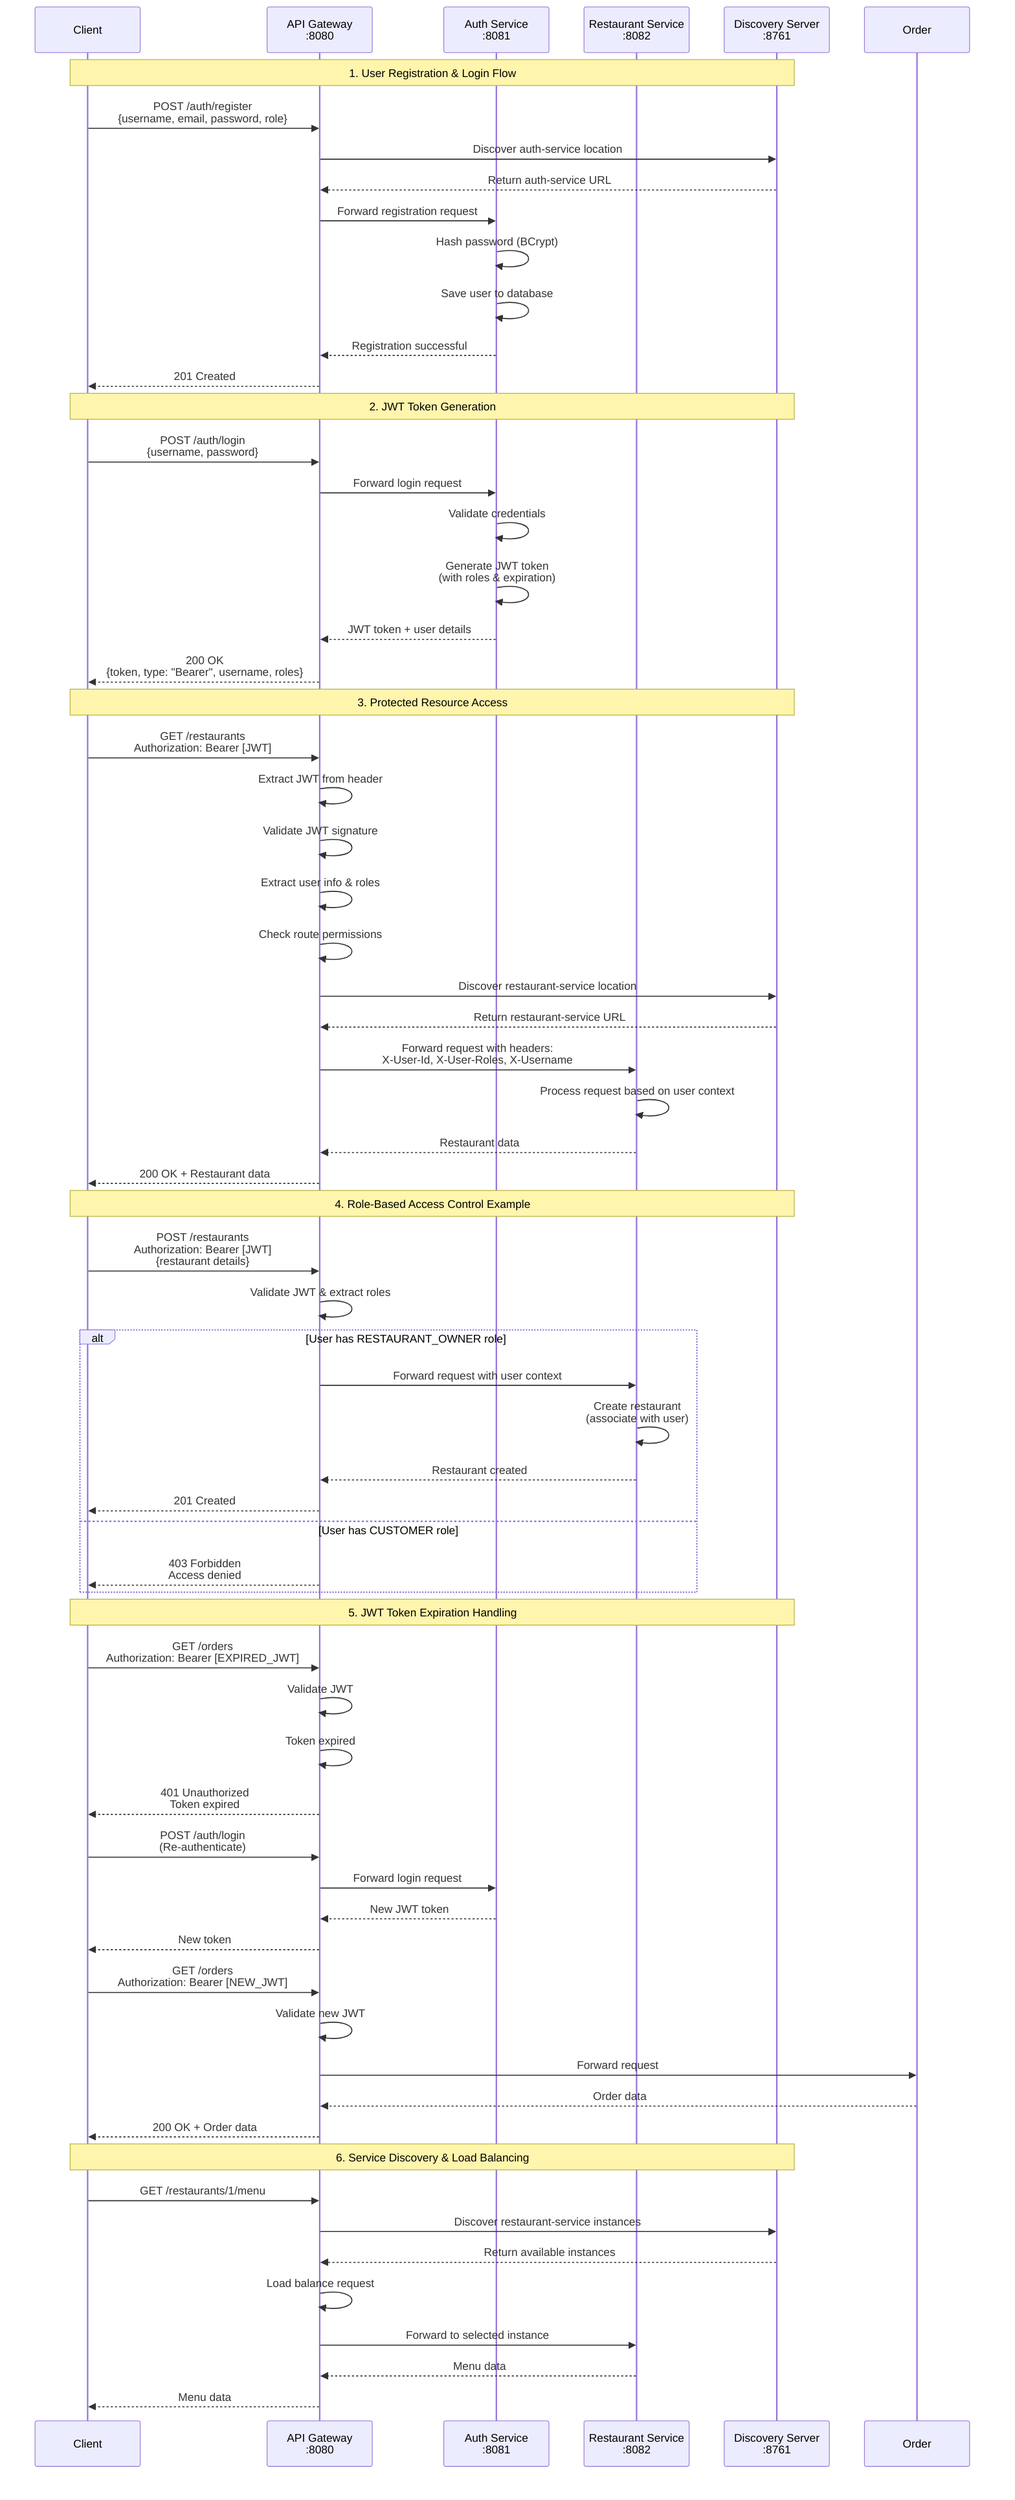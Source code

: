 sequenceDiagram
    participant Client
    participant Gateway as API Gateway<br/>:8080
    participant Auth as Auth Service<br/>:8081
    participant Restaurant as Restaurant Service<br/>:8082
    participant Eureka as Discovery Server<br/>:8761

    Note over Client,Eureka: 1. User Registration & Login Flow
    
    Client->>Gateway: POST /auth/register<br/>{username, email, password, role}
    Gateway->>Eureka: Discover auth-service location
    Eureka-->>Gateway: Return auth-service URL
    Gateway->>Auth: Forward registration request
    Auth->>Auth: Hash password (BCrypt)
    Auth->>Auth: Save user to database
    Auth-->>Gateway: Registration successful
    Gateway-->>Client: 201 Created

    Note over Client,Eureka: 2. JWT Token Generation
    
    Client->>Gateway: POST /auth/login<br/>{username, password}
    Gateway->>Auth: Forward login request
    Auth->>Auth: Validate credentials
    Auth->>Auth: Generate JWT token<br/>(with roles & expiration)
    Auth-->>Gateway: JWT token + user details
    Gateway-->>Client: 200 OK<br/>{token, type: "Bearer", username, roles}

    Note over Client,Eureka: 3. Protected Resource Access
    
    Client->>Gateway: GET /restaurants<br/>Authorization: Bearer [JWT]
    Gateway->>Gateway: Extract JWT from header
    Gateway->>Gateway: Validate JWT signature
    Gateway->>Gateway: Extract user info & roles
    Gateway->>Gateway: Check route permissions
    Gateway->>Eureka: Discover restaurant-service location
    Eureka-->>Gateway: Return restaurant-service URL
    Gateway->>Restaurant: Forward request with headers:<br/>X-User-Id, X-User-Roles, X-Username
    Restaurant->>Restaurant: Process request based on user context
    Restaurant-->>Gateway: Restaurant data
    Gateway-->>Client: 200 OK + Restaurant data

    Note over Client,Eureka: 4. Role-Based Access Control Example
    
    Client->>Gateway: POST /restaurants<br/>Authorization: Bearer [JWT]<br/>{restaurant details}
    Gateway->>Gateway: Validate JWT & extract roles
    alt User has RESTAURANT_OWNER role
        Gateway->>Restaurant: Forward request with user context
        Restaurant->>Restaurant: Create restaurant<br/>(associate with user)
        Restaurant-->>Gateway: Restaurant created
        Gateway-->>Client: 201 Created
    else User has CUSTOMER role
        Gateway-->>Client: 403 Forbidden<br/>Access denied
    end

    Note over Client,Eureka: 5. JWT Token Expiration Handling
    
    Client->>Gateway: GET /orders<br/>Authorization: Bearer [EXPIRED_JWT]
    Gateway->>Gateway: Validate JWT
    Gateway->>Gateway: Token expired
    Gateway-->>Client: 401 Unauthorized<br/>Token expired
    Client->>Gateway: POST /auth/login<br/>(Re-authenticate)
    Gateway->>Auth: Forward login request
    Auth-->>Gateway: New JWT token
    Gateway-->>Client: New token
    Client->>Gateway: GET /orders<br/>Authorization: Bearer [NEW_JWT]
    Gateway->>Gateway: Validate new JWT
    Gateway->>Order: Forward request
    Order-->>Gateway: Order data
    Gateway-->>Client: 200 OK + Order data

    Note over Client,Eureka: 6. Service Discovery & Load Balancing
    
    Client->>Gateway: GET /restaurants/1/menu
    Gateway->>Eureka: Discover restaurant-service instances
    Eureka-->>Gateway: Return available instances
    Gateway->>Gateway: Load balance request
    Gateway->>Restaurant: Forward to selected instance
    Restaurant-->>Gateway: Menu data
    Gateway-->>Client: Menu data